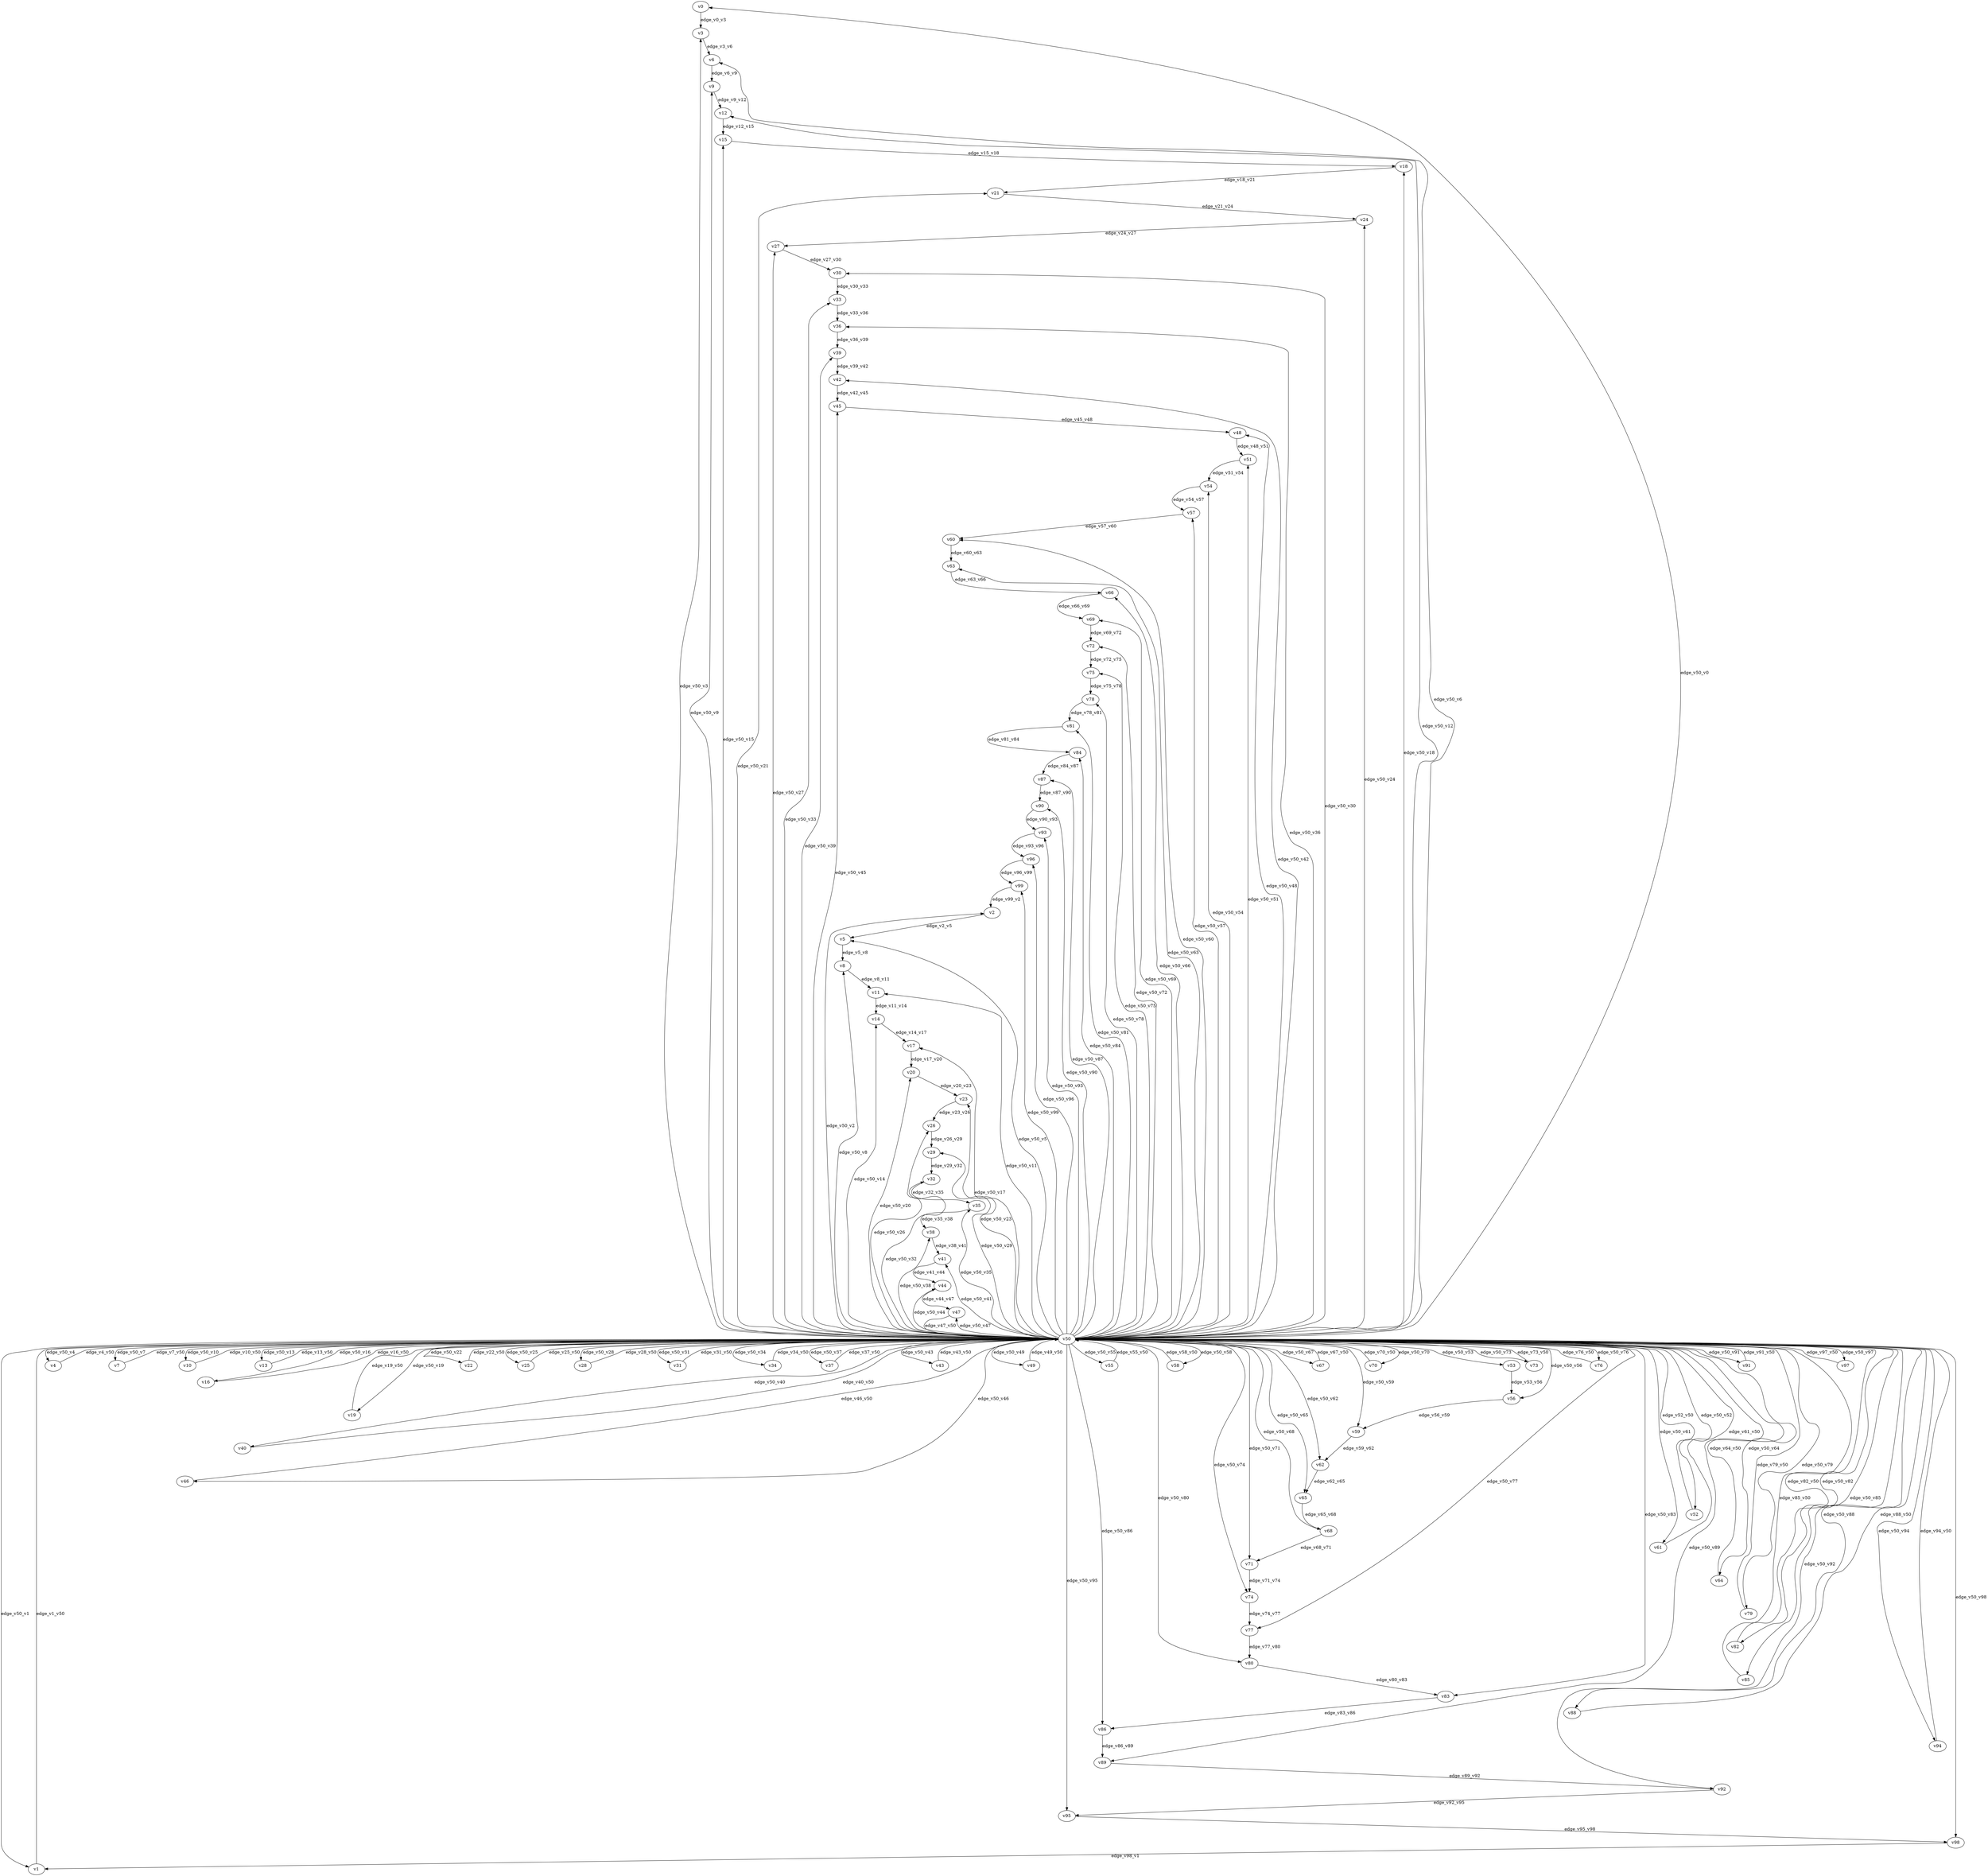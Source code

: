 digraph test144 {
    // Discounted game test case
    // Vertex properties: name [player=X]
    // Edge properties: [weight=Y, discount=Z]

    v0 [name="v0", player=0];
    v1 [name="v1", player=1];
    v2 [name="v2", player=0];
    v3 [name="v3", player=1];
    v4 [name="v4", player=0];
    v5 [name="v5", player=1];
    v6 [name="v6", player=0];
    v7 [name="v7", player=1];
    v8 [name="v8", player=0];
    v9 [name="v9", player=1];
    v10 [name="v10", player=0];
    v11 [name="v11", player=1];
    v12 [name="v12", player=0];
    v13 [name="v13", player=1];
    v14 [name="v14", player=0];
    v15 [name="v15", player=1];
    v16 [name="v16", player=0];
    v17 [name="v17", player=1];
    v18 [name="v18", player=0];
    v19 [name="v19", player=1];
    v20 [name="v20", player=0];
    v21 [name="v21", player=1];
    v22 [name="v22", player=0];
    v23 [name="v23", player=1];
    v24 [name="v24", player=0];
    v25 [name="v25", player=1];
    v26 [name="v26", player=0];
    v27 [name="v27", player=1];
    v28 [name="v28", player=0];
    v29 [name="v29", player=1];
    v30 [name="v30", player=0];
    v31 [name="v31", player=1];
    v32 [name="v32", player=0];
    v33 [name="v33", player=1];
    v34 [name="v34", player=0];
    v35 [name="v35", player=1];
    v36 [name="v36", player=0];
    v37 [name="v37", player=1];
    v38 [name="v38", player=0];
    v39 [name="v39", player=1];
    v40 [name="v40", player=0];
    v41 [name="v41", player=1];
    v42 [name="v42", player=0];
    v43 [name="v43", player=1];
    v44 [name="v44", player=0];
    v45 [name="v45", player=1];
    v46 [name="v46", player=0];
    v47 [name="v47", player=1];
    v48 [name="v48", player=0];
    v49 [name="v49", player=1];
    v50 [name="v50", player=0];
    v51 [name="v51", player=1];
    v52 [name="v52", player=0];
    v53 [name="v53", player=1];
    v54 [name="v54", player=0];
    v55 [name="v55", player=1];
    v56 [name="v56", player=0];
    v57 [name="v57", player=1];
    v58 [name="v58", player=0];
    v59 [name="v59", player=1];
    v60 [name="v60", player=0];
    v61 [name="v61", player=1];
    v62 [name="v62", player=0];
    v63 [name="v63", player=1];
    v64 [name="v64", player=0];
    v65 [name="v65", player=1];
    v66 [name="v66", player=0];
    v67 [name="v67", player=1];
    v68 [name="v68", player=0];
    v69 [name="v69", player=1];
    v70 [name="v70", player=0];
    v71 [name="v71", player=1];
    v72 [name="v72", player=0];
    v73 [name="v73", player=1];
    v74 [name="v74", player=0];
    v75 [name="v75", player=1];
    v76 [name="v76", player=0];
    v77 [name="v77", player=1];
    v78 [name="v78", player=0];
    v79 [name="v79", player=1];
    v80 [name="v80", player=0];
    v81 [name="v81", player=1];
    v82 [name="v82", player=0];
    v83 [name="v83", player=1];
    v84 [name="v84", player=0];
    v85 [name="v85", player=1];
    v86 [name="v86", player=0];
    v87 [name="v87", player=1];
    v88 [name="v88", player=0];
    v89 [name="v89", player=1];
    v90 [name="v90", player=0];
    v91 [name="v91", player=1];
    v92 [name="v92", player=0];
    v93 [name="v93", player=1];
    v94 [name="v94", player=0];
    v95 [name="v95", player=1];
    v96 [name="v96", player=0];
    v97 [name="v97", player=1];
    v98 [name="v98", player=0];
    v99 [name="v99", player=1];

    v50 -> v0 [label="edge_v50_v0", weight=-5.88, discount=0.274];
    v50 -> v1 [label="edge_v50_v1", weight=5.29, discount=0.274];
    v1 -> v50 [label="edge_v1_v50", weight=6.06, discount=0.274];
    v50 -> v2 [label="edge_v50_v2", weight=-1.03, discount=0.274];
    v50 -> v3 [label="edge_v50_v3", weight=-3.58, discount=0.274];
    v50 -> v4 [label="edge_v50_v4", weight=4.79, discount=0.274];
    v4 -> v50 [label="edge_v4_v50", weight=3.57, discount=0.274];
    v50 -> v5 [label="edge_v50_v5", weight=-5.75, discount=0.274];
    v50 -> v6 [label="edge_v50_v6", weight=-1.74, discount=0.274];
    v50 -> v7 [label="edge_v50_v7", weight=8.03, discount=0.274];
    v7 -> v50 [label="edge_v7_v50", weight=7.93, discount=0.274];
    v50 -> v8 [label="edge_v50_v8", weight=-5.63, discount=0.274];
    v50 -> v9 [label="edge_v50_v9", weight=-3.53, discount=0.274];
    v50 -> v10 [label="edge_v50_v10", weight=8.71, discount=0.274];
    v10 -> v50 [label="edge_v10_v50", weight=6.31, discount=0.274];
    v50 -> v11 [label="edge_v50_v11", weight=4.10, discount=0.274];
    v50 -> v12 [label="edge_v50_v12", weight=-0.36, discount=0.274];
    v50 -> v13 [label="edge_v50_v13", weight=4.31, discount=0.274];
    v13 -> v50 [label="edge_v13_v50", weight=3.51, discount=0.274];
    v50 -> v14 [label="edge_v50_v14", weight=9.22, discount=0.274];
    v50 -> v15 [label="edge_v50_v15", weight=4.31, discount=0.274];
    v50 -> v16 [label="edge_v50_v16", weight=-5.01, discount=0.274];
    v16 -> v50 [label="edge_v16_v50", weight=-7.53, discount=0.274];
    v50 -> v17 [label="edge_v50_v17", weight=-4.73, discount=0.274];
    v50 -> v18 [label="edge_v50_v18", weight=4.47, discount=0.274];
    v50 -> v19 [label="edge_v50_v19", weight=-0.97, discount=0.274];
    v19 -> v50 [label="edge_v19_v50", weight=-2.50, discount=0.274];
    v50 -> v20 [label="edge_v50_v20", weight=-5.09, discount=0.274];
    v50 -> v21 [label="edge_v50_v21", weight=1.68, discount=0.274];
    v50 -> v22 [label="edge_v50_v22", weight=0.03, discount=0.274];
    v22 -> v50 [label="edge_v22_v50", weight=1.96, discount=0.274];
    v50 -> v23 [label="edge_v50_v23", weight=-5.83, discount=0.274];
    v50 -> v24 [label="edge_v50_v24", weight=2.67, discount=0.274];
    v50 -> v25 [label="edge_v50_v25", weight=5.69, discount=0.274];
    v25 -> v50 [label="edge_v25_v50", weight=5.14, discount=0.274];
    v50 -> v26 [label="edge_v50_v26", weight=-1.81, discount=0.274];
    v50 -> v27 [label="edge_v50_v27", weight=4.54, discount=0.274];
    v50 -> v28 [label="edge_v50_v28", weight=2.19, discount=0.274];
    v28 -> v50 [label="edge_v28_v50", weight=0.79, discount=0.274];
    v50 -> v29 [label="edge_v50_v29", weight=0.30, discount=0.274];
    v50 -> v30 [label="edge_v50_v30", weight=7.35, discount=0.274];
    v50 -> v31 [label="edge_v50_v31", weight=4.09, discount=0.274];
    v31 -> v50 [label="edge_v31_v50", weight=4.32, discount=0.274];
    v50 -> v32 [label="edge_v50_v32", weight=-1.52, discount=0.274];
    v50 -> v33 [label="edge_v50_v33", weight=4.34, discount=0.274];
    v50 -> v34 [label="edge_v50_v34", weight=2.91, discount=0.274];
    v34 -> v50 [label="edge_v34_v50", weight=3.09, discount=0.274];
    v50 -> v35 [label="edge_v50_v35", weight=-4.13, discount=0.274];
    v50 -> v36 [label="edge_v50_v36", weight=1.24, discount=0.274];
    v50 -> v37 [label="edge_v50_v37", weight=8.17, discount=0.274];
    v37 -> v50 [label="edge_v37_v50", weight=8.39, discount=0.274];
    v50 -> v38 [label="edge_v50_v38", weight=7.64, discount=0.274];
    v50 -> v39 [label="edge_v50_v39", weight=6.55, discount=0.274];
    v50 -> v40 [label="edge_v50_v40", weight=-4.22, discount=0.274];
    v40 -> v50 [label="edge_v40_v50", weight=-4.92, discount=0.274];
    v50 -> v41 [label="edge_v50_v41", weight=-2.36, discount=0.274];
    v50 -> v42 [label="edge_v50_v42", weight=-1.18, discount=0.274];
    v50 -> v43 [label="edge_v50_v43", weight=9.15, discount=0.274];
    v43 -> v50 [label="edge_v43_v50", weight=10.13, discount=0.274];
    v50 -> v44 [label="edge_v50_v44", weight=7.54, discount=0.274];
    v50 -> v45 [label="edge_v50_v45", weight=4.67, discount=0.274];
    v50 -> v46 [label="edge_v50_v46", weight=-4.49, discount=0.274];
    v46 -> v50 [label="edge_v46_v50", weight=-2.89, discount=0.274];
    v50 -> v47 [label="edge_v50_v47", weight=-3.08, discount=0.274];
    v50 -> v48 [label="edge_v50_v48", weight=-2.96, discount=0.274];
    v50 -> v49 [label="edge_v50_v49", weight=3.75, discount=0.274];
    v49 -> v50 [label="edge_v49_v50", weight=5.64, discount=0.274];
    v50 -> v51 [label="edge_v50_v51", weight=9.42, discount=0.274];
    v50 -> v52 [label="edge_v50_v52", weight=-2.93, discount=0.274];
    v52 -> v50 [label="edge_v52_v50", weight=-5.36, discount=0.274];
    v50 -> v53 [label="edge_v50_v53", weight=-1.97, discount=0.274];
    v50 -> v54 [label="edge_v50_v54", weight=7.08, discount=0.274];
    v50 -> v55 [label="edge_v50_v55", weight=5.41, discount=0.274];
    v55 -> v50 [label="edge_v55_v50", weight=5.74, discount=0.274];
    v50 -> v56 [label="edge_v50_v56", weight=8.17, discount=0.274];
    v50 -> v57 [label="edge_v50_v57", weight=6.08, discount=0.274];
    v50 -> v58 [label="edge_v50_v58", weight=-1.61, discount=0.274];
    v58 -> v50 [label="edge_v58_v50", weight=1.04, discount=0.274];
    v50 -> v59 [label="edge_v50_v59", weight=5.57, discount=0.274];
    v50 -> v60 [label="edge_v50_v60", weight=-3.12, discount=0.274];
    v50 -> v61 [label="edge_v50_v61", weight=-0.07, discount=0.274];
    v61 -> v50 [label="edge_v61_v50", weight=-2.03, discount=0.274];
    v50 -> v62 [label="edge_v50_v62", weight=-2.74, discount=0.274];
    v50 -> v63 [label="edge_v50_v63", weight=-0.49, discount=0.274];
    v50 -> v64 [label="edge_v50_v64", weight=-0.16, discount=0.274];
    v64 -> v50 [label="edge_v64_v50", weight=0.43, discount=0.274];
    v50 -> v65 [label="edge_v50_v65", weight=8.08, discount=0.274];
    v50 -> v66 [label="edge_v50_v66", weight=-5.31, discount=0.274];
    v50 -> v67 [label="edge_v50_v67", weight=9.99, discount=0.274];
    v67 -> v50 [label="edge_v67_v50", weight=11.66, discount=0.274];
    v50 -> v68 [label="edge_v50_v68", weight=-3.75, discount=0.274];
    v50 -> v69 [label="edge_v50_v69", weight=3.34, discount=0.274];
    v50 -> v70 [label="edge_v50_v70", weight=6.55, discount=0.274];
    v70 -> v50 [label="edge_v70_v50", weight=8.48, discount=0.274];
    v50 -> v71 [label="edge_v50_v71", weight=7.13, discount=0.274];
    v50 -> v72 [label="edge_v50_v72", weight=0.74, discount=0.274];
    v50 -> v73 [label="edge_v50_v73", weight=1.11, discount=0.274];
    v73 -> v50 [label="edge_v73_v50", weight=1.48, discount=0.274];
    v50 -> v74 [label="edge_v50_v74", weight=-5.90, discount=0.274];
    v50 -> v75 [label="edge_v50_v75", weight=-3.83, discount=0.274];
    v50 -> v76 [label="edge_v50_v76", weight=9.20, discount=0.274];
    v76 -> v50 [label="edge_v76_v50", weight=12.12, discount=0.274];
    v50 -> v77 [label="edge_v50_v77", weight=-0.47, discount=0.274];
    v50 -> v78 [label="edge_v50_v78", weight=3.46, discount=0.274];
    v50 -> v79 [label="edge_v50_v79", weight=-4.76, discount=0.274];
    v79 -> v50 [label="edge_v79_v50", weight=-3.94, discount=0.274];
    v50 -> v80 [label="edge_v50_v80", weight=2.13, discount=0.274];
    v50 -> v81 [label="edge_v50_v81", weight=-5.96, discount=0.274];
    v50 -> v82 [label="edge_v50_v82", weight=-0.44, discount=0.274];
    v82 -> v50 [label="edge_v82_v50", weight=-2.39, discount=0.274];
    v50 -> v83 [label="edge_v50_v83", weight=2.25, discount=0.274];
    v50 -> v84 [label="edge_v50_v84", weight=8.49, discount=0.274];
    v50 -> v85 [label="edge_v50_v85", weight=-2.54, discount=0.274];
    v85 -> v50 [label="edge_v85_v50", weight=0.31, discount=0.274];
    v50 -> v86 [label="edge_v50_v86", weight=5.71, discount=0.274];
    v50 -> v87 [label="edge_v50_v87", weight=-0.79, discount=0.274];
    v50 -> v88 [label="edge_v50_v88", weight=-1.38, discount=0.274];
    v88 -> v50 [label="edge_v88_v50", weight=0.70, discount=0.274];
    v50 -> v89 [label="edge_v50_v89", weight=0.54, discount=0.274];
    v50 -> v90 [label="edge_v50_v90", weight=-4.33, discount=0.274];
    v50 -> v91 [label="edge_v50_v91", weight=1.47, discount=0.274];
    v91 -> v50 [label="edge_v91_v50", weight=3.10, discount=0.274];
    v50 -> v92 [label="edge_v50_v92", weight=-1.01, discount=0.274];
    v50 -> v93 [label="edge_v50_v93", weight=5.20, discount=0.274];
    v50 -> v94 [label="edge_v50_v94", weight=-5.46, discount=0.274];
    v94 -> v50 [label="edge_v94_v50", weight=-3.89, discount=0.274];
    v50 -> v95 [label="edge_v50_v95", weight=9.44, discount=0.274];
    v50 -> v96 [label="edge_v50_v96", weight=3.44, discount=0.274];
    v50 -> v97 [label="edge_v50_v97", weight=7.17, discount=0.274];
    v97 -> v50 [label="edge_v97_v50", weight=6.48, discount=0.274];
    v50 -> v98 [label="edge_v50_v98", weight=1.15, discount=0.274];
    v50 -> v99 [label="edge_v50_v99", weight=6.82, discount=0.274];
    v0 -> v3 [label="edge_v0_v3", weight=3.17, discount=0.274];
    v2 -> v5 [label="edge_v2_v5", weight=-1.94, discount=0.274];
    v3 -> v6 [label="edge_v3_v6", weight=-2.41, discount=0.274];
    v5 -> v8 [label="edge_v5_v8", weight=2.32, discount=0.274];
    v6 -> v9 [label="edge_v6_v9", weight=2.81, discount=0.274];
    v8 -> v11 [label="edge_v8_v11", weight=-0.50, discount=0.274];
    v9 -> v12 [label="edge_v9_v12", weight=-0.56, discount=0.274];
    v11 -> v14 [label="edge_v11_v14", weight=5.96, discount=0.274];
    v12 -> v15 [label="edge_v12_v15", weight=6.63, discount=0.274];
    v14 -> v17 [label="edge_v14_v17", weight=-2.14, discount=0.274];
    v15 -> v18 [label="edge_v15_v18", weight=-1.41, discount=0.274];
    v17 -> v20 [label="edge_v17_v20", weight=5.64, discount=0.274];
    v18 -> v21 [label="edge_v18_v21", weight=1.21, discount=0.274];
    v20 -> v23 [label="edge_v20_v23", weight=0.32, discount=0.274];
    v21 -> v24 [label="edge_v21_v24", weight=-1.61, discount=0.274];
    v23 -> v26 [label="edge_v23_v26", weight=0.36, discount=0.274];
    v24 -> v27 [label="edge_v24_v27", weight=1.78, discount=0.274];
    v26 -> v29 [label="edge_v26_v29", weight=4.26, discount=0.274];
    v27 -> v30 [label="edge_v27_v30", weight=2.39, discount=0.274];
    v29 -> v32 [label="edge_v29_v32", weight=2.39, discount=0.274];
    v30 -> v33 [label="edge_v30_v33", weight=6.43, discount=0.274];
    v32 -> v35 [label="edge_v32_v35", weight=-2.82, discount=0.274];
    v33 -> v36 [label="edge_v33_v36", weight=5.30, discount=0.274];
    v35 -> v38 [label="edge_v35_v38", weight=-2.39, discount=0.274];
    v36 -> v39 [label="edge_v36_v39", weight=3.92, discount=0.274];
    v38 -> v41 [label="edge_v38_v41", weight=2.64, discount=0.274];
    v39 -> v42 [label="edge_v39_v42", weight=5.05, discount=0.274];
    v41 -> v44 [label="edge_v41_v44", weight=-0.22, discount=0.274];
    v42 -> v45 [label="edge_v42_v45", weight=2.91, discount=0.274];
    v44 -> v47 [label="edge_v44_v47", weight=0.28, discount=0.274];
    v45 -> v48 [label="edge_v45_v48", weight=2.39, discount=0.274];
    v47 -> v50 [label="edge_v47_v50", weight=-2.01, discount=0.274];
    v48 -> v51 [label="edge_v48_v51", weight=5.41, discount=0.274];
    v51 -> v54 [label="edge_v51_v54", weight=-0.60, discount=0.274];
    v53 -> v56 [label="edge_v53_v56", weight=5.40, discount=0.274];
    v54 -> v57 [label="edge_v54_v57", weight=-0.59, discount=0.274];
    v56 -> v59 [label="edge_v56_v59", weight=4.29, discount=0.274];
    v57 -> v60 [label="edge_v57_v60", weight=0.82, discount=0.274];
    v59 -> v62 [label="edge_v59_v62", weight=5.27, discount=0.274];
    v60 -> v63 [label="edge_v60_v63", weight=3.36, discount=0.274];
    v62 -> v65 [label="edge_v62_v65", weight=6.35, discount=0.274];
    v63 -> v66 [label="edge_v63_v66", weight=-2.62, discount=0.274];
    v65 -> v68 [label="edge_v65_v68", weight=-0.67, discount=0.274];
    v66 -> v69 [label="edge_v66_v69", weight=-0.76, discount=0.274];
    v68 -> v71 [label="edge_v68_v71", weight=0.53, discount=0.274];
    v69 -> v72 [label="edge_v69_v72", weight=5.06, discount=0.274];
    v71 -> v74 [label="edge_v71_v74", weight=3.60, discount=0.274];
    v72 -> v75 [label="edge_v72_v75", weight=6.57, discount=0.274];
    v74 -> v77 [label="edge_v74_v77", weight=2.59, discount=0.274];
    v75 -> v78 [label="edge_v75_v78", weight=3.01, discount=0.274];
    v77 -> v80 [label="edge_v77_v80", weight=3.13, discount=0.274];
    v78 -> v81 [label="edge_v78_v81", weight=1.00, discount=0.274];
    v80 -> v83 [label="edge_v80_v83", weight=2.50, discount=0.274];
    v81 -> v84 [label="edge_v81_v84", weight=-2.99, discount=0.274];
    v83 -> v86 [label="edge_v83_v86", weight=-0.98, discount=0.274];
    v84 -> v87 [label="edge_v84_v87", weight=1.89, discount=0.274];
    v86 -> v89 [label="edge_v86_v89", weight=4.60, discount=0.274];
    v87 -> v90 [label="edge_v87_v90", weight=1.33, discount=0.274];
    v89 -> v92 [label="edge_v89_v92", weight=0.06, discount=0.274];
    v90 -> v93 [label="edge_v90_v93", weight=-0.60, discount=0.274];
    v92 -> v95 [label="edge_v92_v95", weight=-0.35, discount=0.274];
    v93 -> v96 [label="edge_v93_v96", weight=1.52, discount=0.274];
    v95 -> v98 [label="edge_v95_v98", weight=-1.82, discount=0.274];
    v96 -> v99 [label="edge_v96_v99", weight=0.52, discount=0.274];
    v98 -> v1 [label="edge_v98_v1", weight=-1.49, discount=0.274];
    v99 -> v2 [label="edge_v99_v2", weight=3.56, discount=0.274];
}

